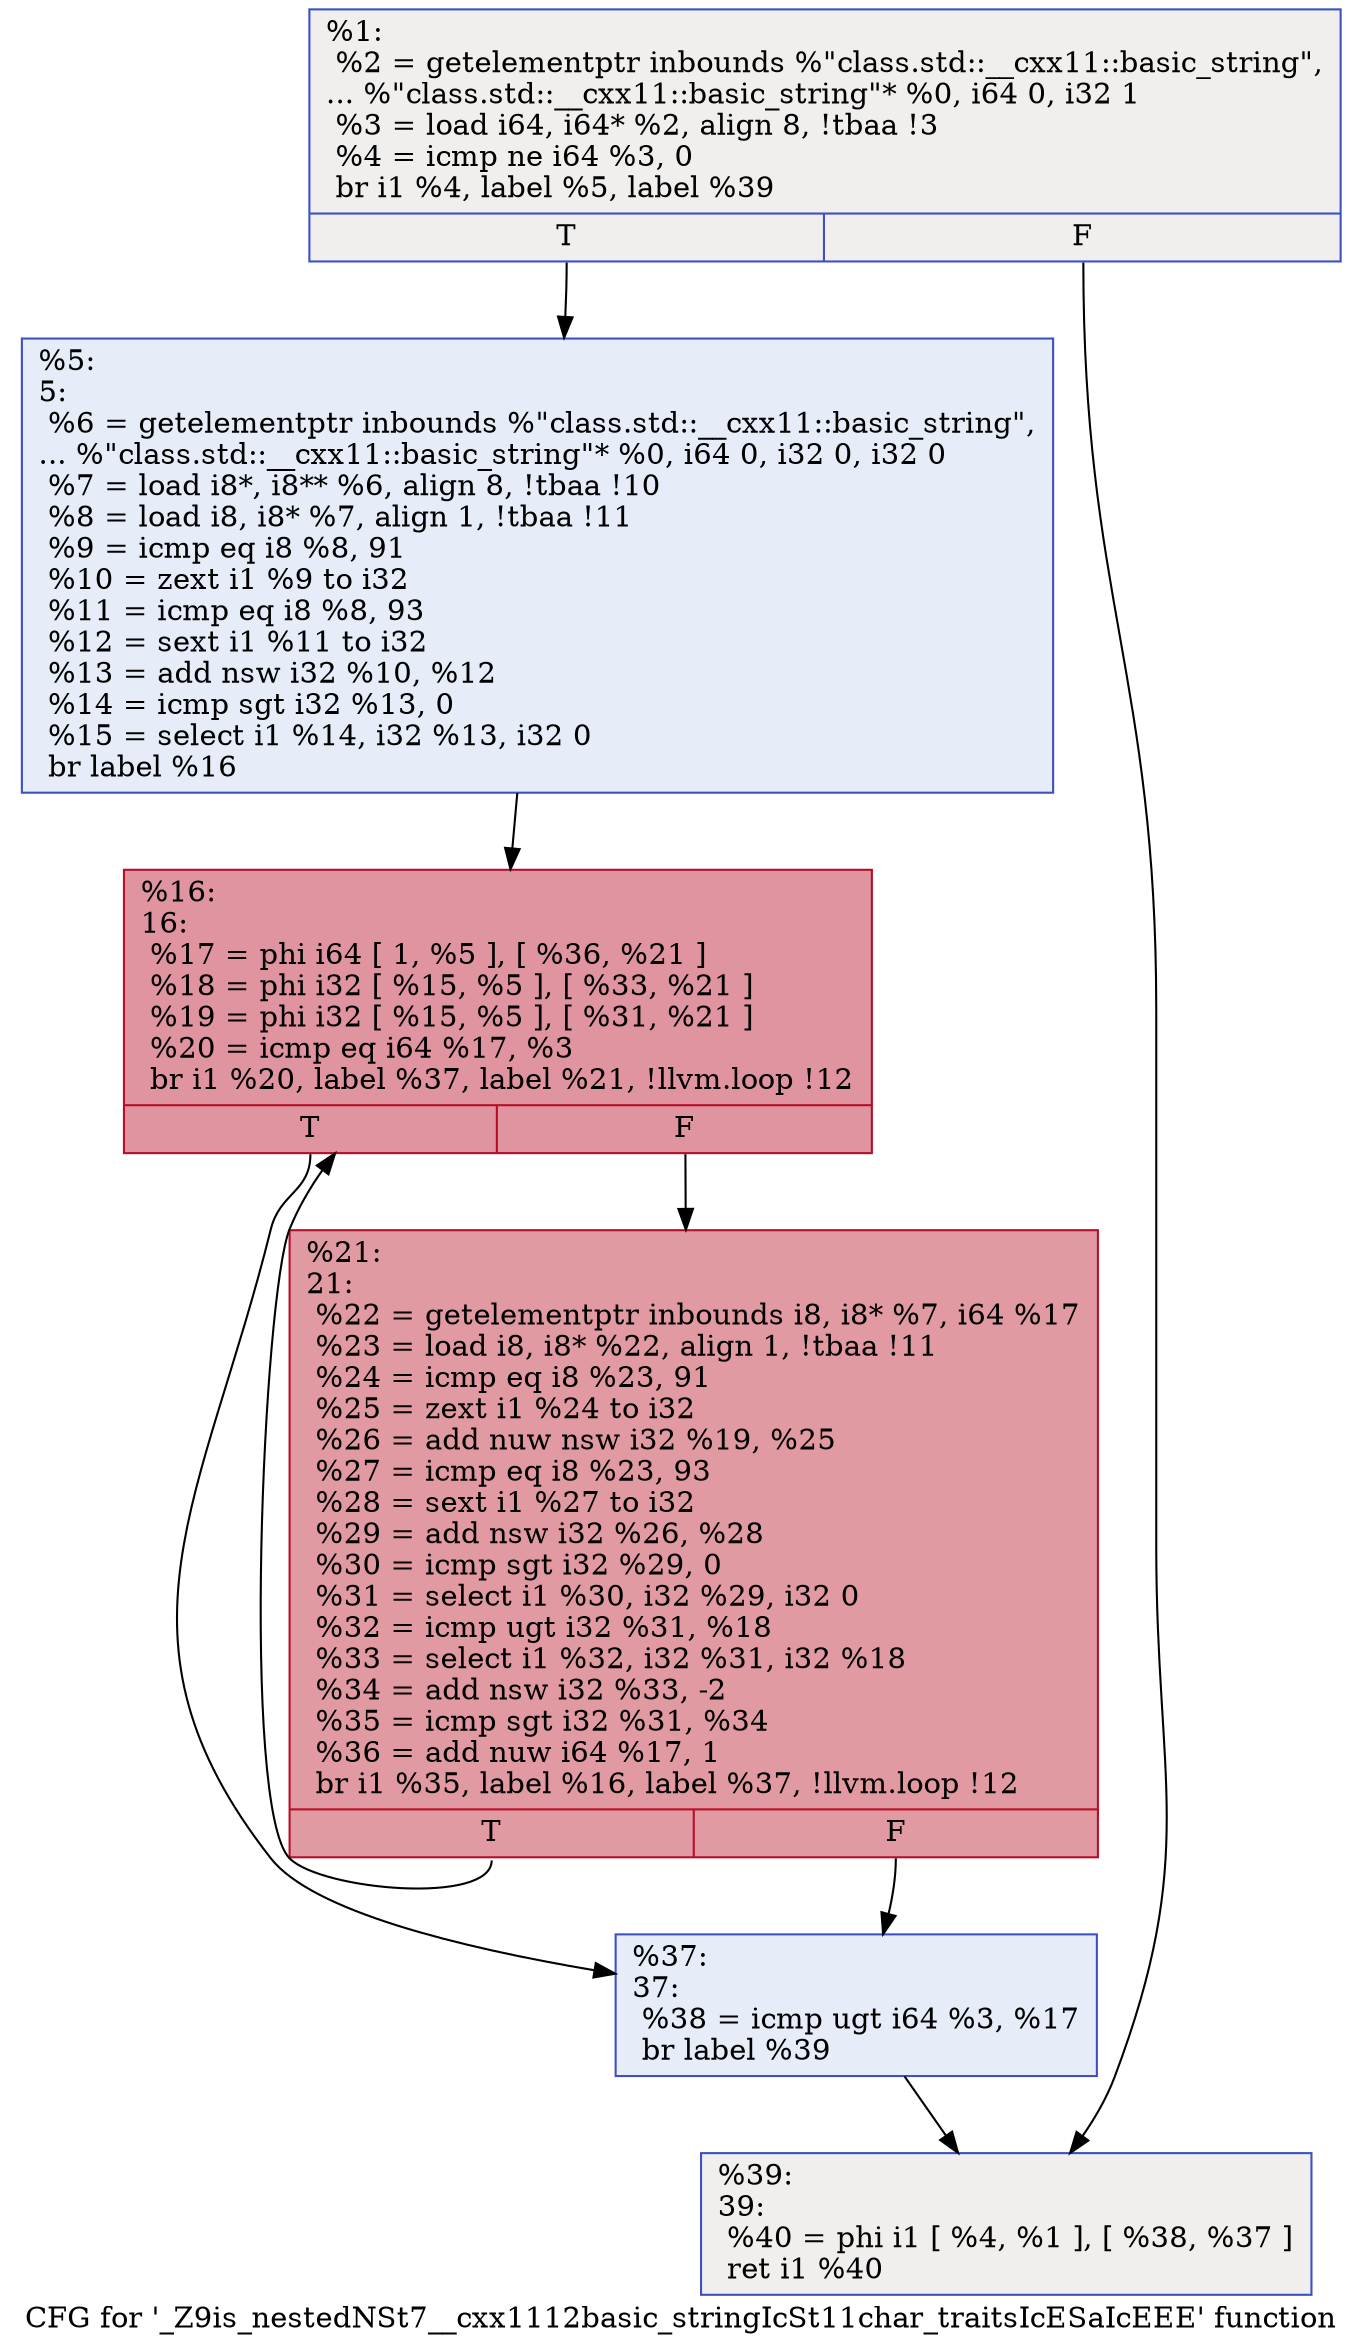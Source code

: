digraph "CFG for '_Z9is_nestedNSt7__cxx1112basic_stringIcSt11char_traitsIcESaIcEEE' function" {
	label="CFG for '_Z9is_nestedNSt7__cxx1112basic_stringIcSt11char_traitsIcESaIcEEE' function";

	Node0x560e9ad99ec0 [shape=record,color="#3d50c3ff", style=filled, fillcolor="#e0dbd870",label="{%1:\l  %2 = getelementptr inbounds %\"class.std::__cxx11::basic_string\",\l... %\"class.std::__cxx11::basic_string\"* %0, i64 0, i32 1\l  %3 = load i64, i64* %2, align 8, !tbaa !3\l  %4 = icmp ne i64 %3, 0\l  br i1 %4, label %5, label %39\l|{<s0>T|<s1>F}}"];
	Node0x560e9ad99ec0:s0 -> Node0x560e9ad9b950;
	Node0x560e9ad99ec0:s1 -> Node0x560e9ad9b9e0;
	Node0x560e9ad9b950 [shape=record,color="#3d50c3ff", style=filled, fillcolor="#c7d7f070",label="{%5:\l5:                                                \l  %6 = getelementptr inbounds %\"class.std::__cxx11::basic_string\",\l... %\"class.std::__cxx11::basic_string\"* %0, i64 0, i32 0, i32 0\l  %7 = load i8*, i8** %6, align 8, !tbaa !10\l  %8 = load i8, i8* %7, align 1, !tbaa !11\l  %9 = icmp eq i8 %8, 91\l  %10 = zext i1 %9 to i32\l  %11 = icmp eq i8 %8, 93\l  %12 = sext i1 %11 to i32\l  %13 = add nsw i32 %10, %12\l  %14 = icmp sgt i32 %13, 0\l  %15 = select i1 %14, i32 %13, i32 0\l  br label %16\l}"];
	Node0x560e9ad9b950 -> Node0x560e9ad9b900;
	Node0x560e9ad9b900 [shape=record,color="#b70d28ff", style=filled, fillcolor="#b70d2870",label="{%16:\l16:                                               \l  %17 = phi i64 [ 1, %5 ], [ %36, %21 ]\l  %18 = phi i32 [ %15, %5 ], [ %33, %21 ]\l  %19 = phi i32 [ %15, %5 ], [ %31, %21 ]\l  %20 = icmp eq i64 %17, %3\l  br i1 %20, label %37, label %21, !llvm.loop !12\l|{<s0>T|<s1>F}}"];
	Node0x560e9ad9b900:s0 -> Node0x560e9ad9c730;
	Node0x560e9ad9b900:s1 -> Node0x560e9ad9c3b0;
	Node0x560e9ad9c3b0 [shape=record,color="#b70d28ff", style=filled, fillcolor="#bb1b2c70",label="{%21:\l21:                                               \l  %22 = getelementptr inbounds i8, i8* %7, i64 %17\l  %23 = load i8, i8* %22, align 1, !tbaa !11\l  %24 = icmp eq i8 %23, 91\l  %25 = zext i1 %24 to i32\l  %26 = add nuw nsw i32 %19, %25\l  %27 = icmp eq i8 %23, 93\l  %28 = sext i1 %27 to i32\l  %29 = add nsw i32 %26, %28\l  %30 = icmp sgt i32 %29, 0\l  %31 = select i1 %30, i32 %29, i32 0\l  %32 = icmp ugt i32 %31, %18\l  %33 = select i1 %32, i32 %31, i32 %18\l  %34 = add nsw i32 %33, -2\l  %35 = icmp sgt i32 %31, %34\l  %36 = add nuw i64 %17, 1\l  br i1 %35, label %16, label %37, !llvm.loop !12\l|{<s0>T|<s1>F}}"];
	Node0x560e9ad9c3b0:s0 -> Node0x560e9ad9b900;
	Node0x560e9ad9c3b0:s1 -> Node0x560e9ad9c730;
	Node0x560e9ad9c730 [shape=record,color="#3d50c3ff", style=filled, fillcolor="#c7d7f070",label="{%37:\l37:                                               \l  %38 = icmp ugt i64 %3, %17\l  br label %39\l}"];
	Node0x560e9ad9c730 -> Node0x560e9ad9b9e0;
	Node0x560e9ad9b9e0 [shape=record,color="#3d50c3ff", style=filled, fillcolor="#e0dbd870",label="{%39:\l39:                                               \l  %40 = phi i1 [ %4, %1 ], [ %38, %37 ]\l  ret i1 %40\l}"];
}
